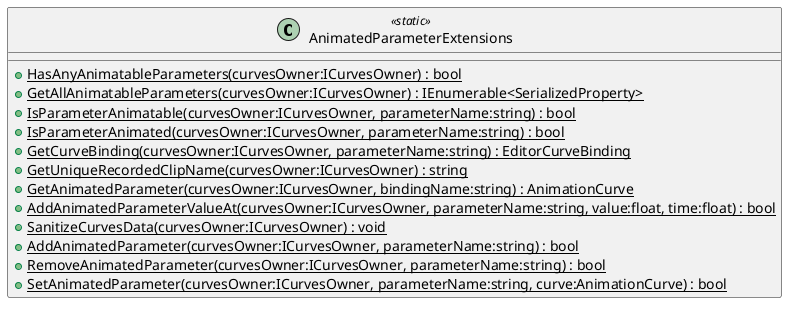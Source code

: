 @startuml
class AnimatedParameterExtensions <<static>> {
    + {static} HasAnyAnimatableParameters(curvesOwner:ICurvesOwner) : bool
    + {static} GetAllAnimatableParameters(curvesOwner:ICurvesOwner) : IEnumerable<SerializedProperty>
    + {static} IsParameterAnimatable(curvesOwner:ICurvesOwner, parameterName:string) : bool
    + {static} IsParameterAnimated(curvesOwner:ICurvesOwner, parameterName:string) : bool
    + {static} GetCurveBinding(curvesOwner:ICurvesOwner, parameterName:string) : EditorCurveBinding
    + {static} GetUniqueRecordedClipName(curvesOwner:ICurvesOwner) : string
    + {static} GetAnimatedParameter(curvesOwner:ICurvesOwner, bindingName:string) : AnimationCurve
    + {static} AddAnimatedParameterValueAt(curvesOwner:ICurvesOwner, parameterName:string, value:float, time:float) : bool
    + {static} SanitizeCurvesData(curvesOwner:ICurvesOwner) : void
    + {static} AddAnimatedParameter(curvesOwner:ICurvesOwner, parameterName:string) : bool
    + {static} RemoveAnimatedParameter(curvesOwner:ICurvesOwner, parameterName:string) : bool
    + {static} SetAnimatedParameter(curvesOwner:ICurvesOwner, parameterName:string, curve:AnimationCurve) : bool
}
@enduml
